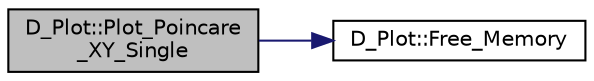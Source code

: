 digraph "D_Plot::Plot_Poincare_XY_Single"
{
 // LATEX_PDF_SIZE
  edge [fontname="Helvetica",fontsize="10",labelfontname="Helvetica",labelfontsize="10"];
  node [fontname="Helvetica",fontsize="10",shape=record];
  rankdir="LR";
  Node1 [label="D_Plot::Plot_Poincare\l_XY_Single",height=0.2,width=0.4,color="black", fillcolor="grey75", style="filled", fontcolor="black",tooltip=" "];
  Node1 -> Node2 [color="midnightblue",fontsize="10",style="solid"];
  Node2 [label="D_Plot::Free_Memory",height=0.2,width=0.4,color="black", fillcolor="white", style="filled",URL="$class_d___plot.html#a4cecadf94d163873a84edc13a6f2ba27",tooltip=" "];
}
